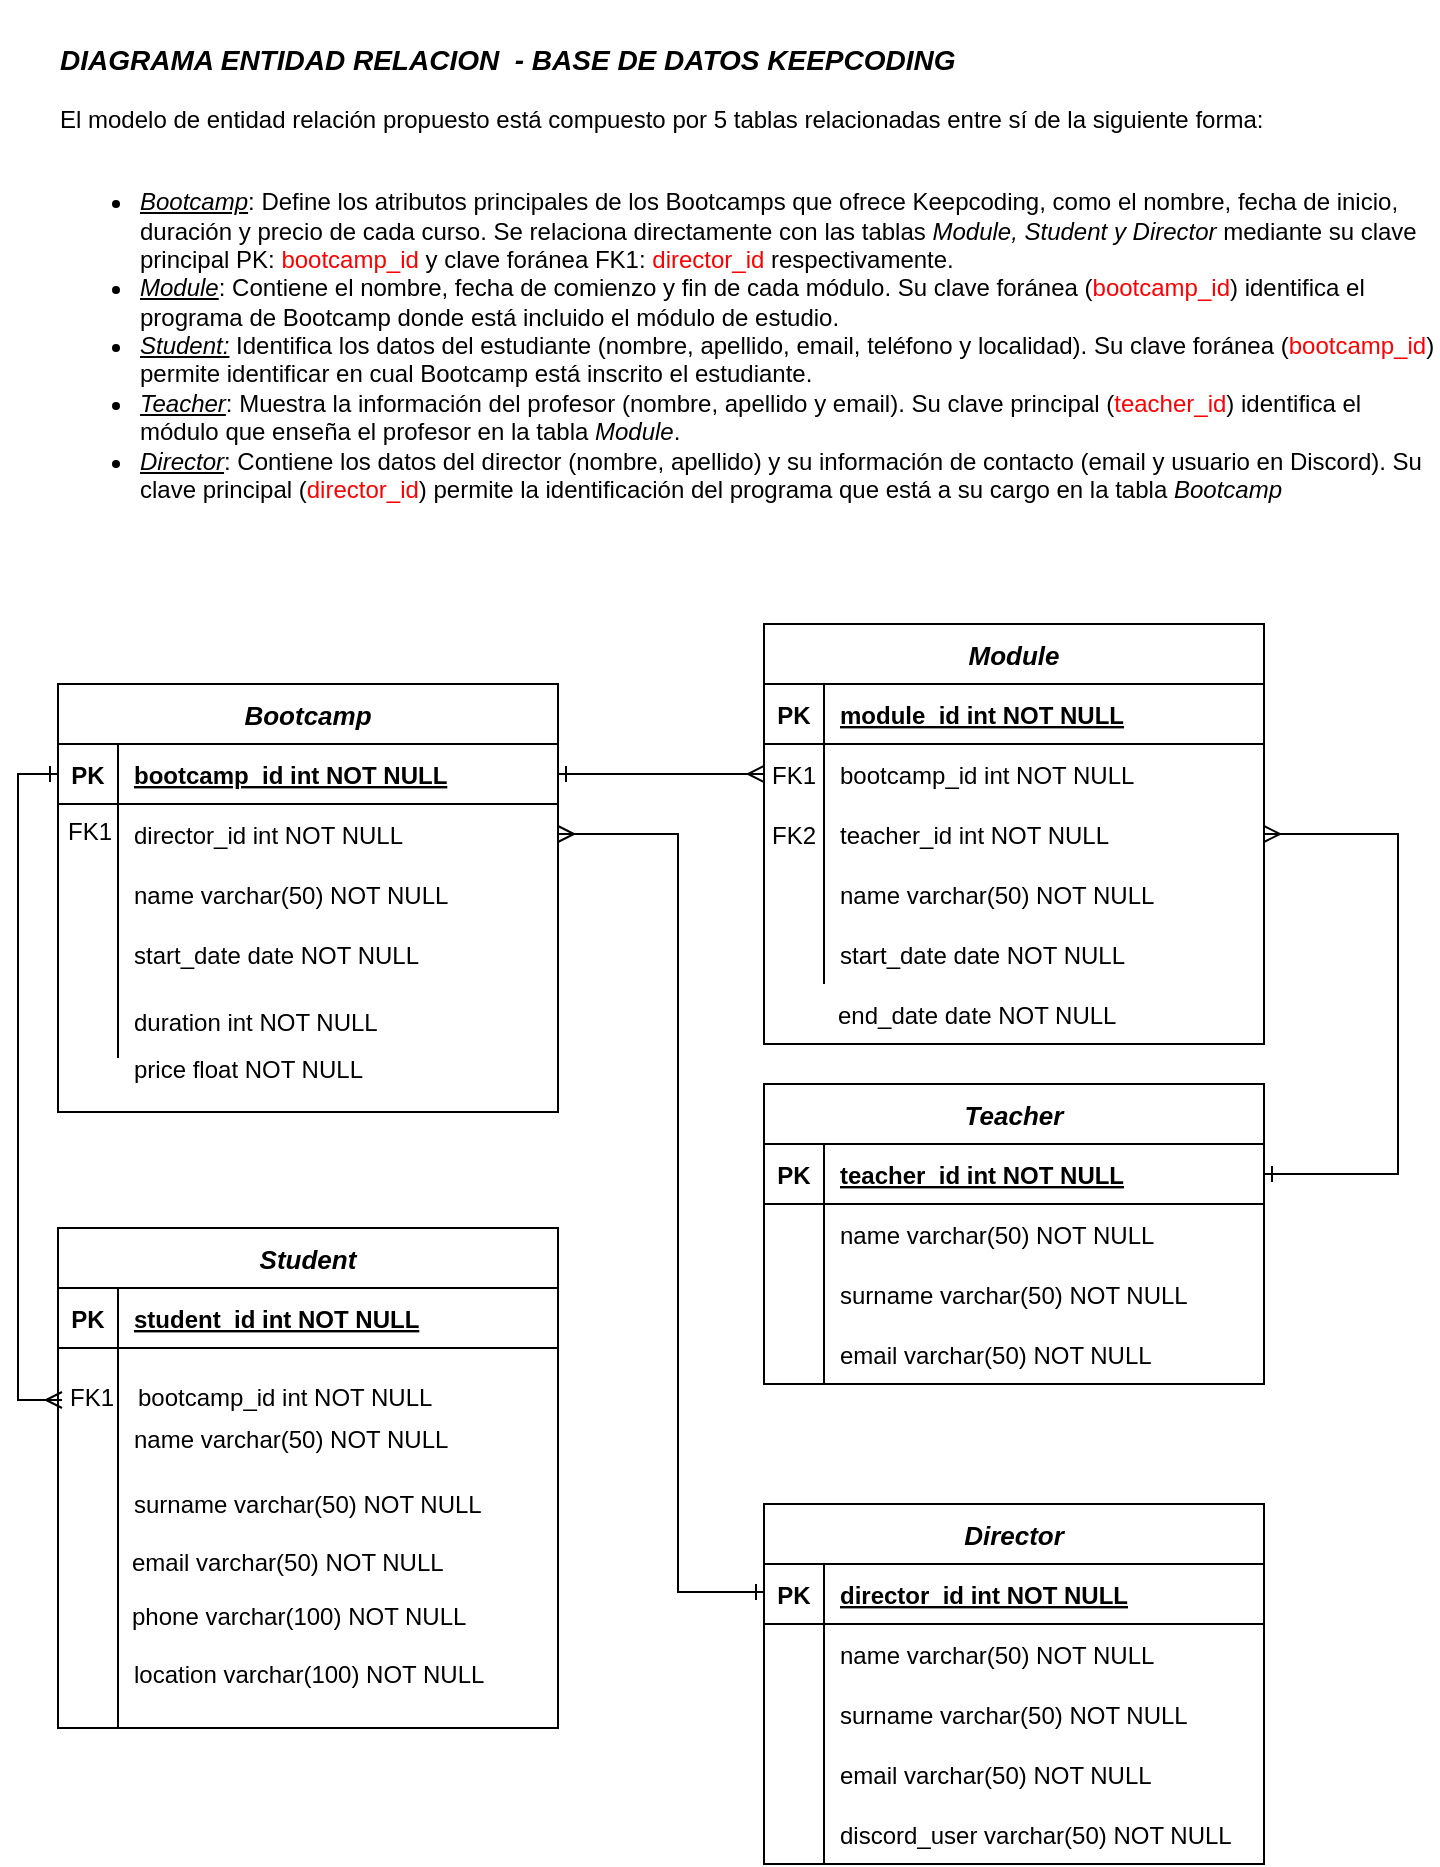 <mxfile version="22.1.15" type="device">
  <diagram id="R2lEEEUBdFMjLlhIrx00" name="Page-1">
    <mxGraphModel dx="1434" dy="751" grid="1" gridSize="10" guides="1" tooltips="1" connect="1" arrows="1" fold="1" page="1" pageScale="1" pageWidth="850" pageHeight="1100" math="0" shadow="0" extFonts="Permanent Marker^https://fonts.googleapis.com/css?family=Permanent+Marker">
      <root>
        <mxCell id="0" />
        <mxCell id="1" parent="0" />
        <mxCell id="C-vyLk0tnHw3VtMMgP7b-1" value="" style="edgeStyle=entityRelationEdgeStyle;endArrow=ERmany;startArrow=ERone;endFill=0;startFill=0;" parent="1" source="C-vyLk0tnHw3VtMMgP7b-24" target="C-vyLk0tnHw3VtMMgP7b-6" edge="1">
          <mxGeometry width="100" height="100" relative="1" as="geometry">
            <mxPoint x="340" y="993" as="sourcePoint" />
            <mxPoint x="440" y="893" as="targetPoint" />
          </mxGeometry>
        </mxCell>
        <mxCell id="C-vyLk0tnHw3VtMMgP7b-2" value="Module" style="shape=table;startSize=30;container=1;collapsible=1;childLayout=tableLayout;fixedRows=1;rowLines=0;fontStyle=3;align=center;resizeLast=1;fontSize=13;" parent="1" vertex="1">
          <mxGeometry x="403" y="363" width="250" height="210" as="geometry" />
        </mxCell>
        <mxCell id="C-vyLk0tnHw3VtMMgP7b-3" value="" style="shape=partialRectangle;collapsible=0;dropTarget=0;pointerEvents=0;fillColor=none;points=[[0,0.5],[1,0.5]];portConstraint=eastwest;top=0;left=0;right=0;bottom=1;" parent="C-vyLk0tnHw3VtMMgP7b-2" vertex="1">
          <mxGeometry y="30" width="250" height="30" as="geometry" />
        </mxCell>
        <mxCell id="C-vyLk0tnHw3VtMMgP7b-4" value="PK" style="shape=partialRectangle;overflow=hidden;connectable=0;fillColor=none;top=0;left=0;bottom=0;right=0;fontStyle=1;" parent="C-vyLk0tnHw3VtMMgP7b-3" vertex="1">
          <mxGeometry width="30" height="30" as="geometry">
            <mxRectangle width="30" height="30" as="alternateBounds" />
          </mxGeometry>
        </mxCell>
        <mxCell id="C-vyLk0tnHw3VtMMgP7b-5" value="module_id int NOT NULL " style="shape=partialRectangle;overflow=hidden;connectable=0;fillColor=none;top=0;left=0;bottom=0;right=0;align=left;spacingLeft=6;fontStyle=5;" parent="C-vyLk0tnHw3VtMMgP7b-3" vertex="1">
          <mxGeometry x="30" width="220" height="30" as="geometry">
            <mxRectangle width="220" height="30" as="alternateBounds" />
          </mxGeometry>
        </mxCell>
        <mxCell id="C-vyLk0tnHw3VtMMgP7b-6" value="" style="shape=partialRectangle;collapsible=0;dropTarget=0;pointerEvents=0;fillColor=none;points=[[0,0.5],[1,0.5]];portConstraint=eastwest;top=0;left=0;right=0;bottom=0;" parent="C-vyLk0tnHw3VtMMgP7b-2" vertex="1">
          <mxGeometry y="60" width="250" height="30" as="geometry" />
        </mxCell>
        <mxCell id="C-vyLk0tnHw3VtMMgP7b-7" value="FK1" style="shape=partialRectangle;overflow=hidden;connectable=0;fillColor=none;top=0;left=0;bottom=0;right=0;" parent="C-vyLk0tnHw3VtMMgP7b-6" vertex="1">
          <mxGeometry width="30" height="30" as="geometry">
            <mxRectangle width="30" height="30" as="alternateBounds" />
          </mxGeometry>
        </mxCell>
        <mxCell id="C-vyLk0tnHw3VtMMgP7b-8" value="bootcamp_id int NOT NULL" style="shape=partialRectangle;overflow=hidden;connectable=0;fillColor=none;top=0;left=0;bottom=0;right=0;align=left;spacingLeft=6;" parent="C-vyLk0tnHw3VtMMgP7b-6" vertex="1">
          <mxGeometry x="30" width="220" height="30" as="geometry">
            <mxRectangle width="220" height="30" as="alternateBounds" />
          </mxGeometry>
        </mxCell>
        <mxCell id="c6hg0u9HJwA2MEU1PVlx-39" value="" style="shape=partialRectangle;collapsible=0;dropTarget=0;pointerEvents=0;fillColor=none;points=[[0,0.5],[1,0.5]];portConstraint=eastwest;top=0;left=0;right=0;bottom=0;" parent="C-vyLk0tnHw3VtMMgP7b-2" vertex="1">
          <mxGeometry y="90" width="250" height="30" as="geometry" />
        </mxCell>
        <mxCell id="c6hg0u9HJwA2MEU1PVlx-40" value="FK2" style="shape=partialRectangle;overflow=hidden;connectable=0;fillColor=none;top=0;left=0;bottom=0;right=0;" parent="c6hg0u9HJwA2MEU1PVlx-39" vertex="1">
          <mxGeometry width="30" height="30" as="geometry">
            <mxRectangle width="30" height="30" as="alternateBounds" />
          </mxGeometry>
        </mxCell>
        <mxCell id="c6hg0u9HJwA2MEU1PVlx-41" value="teacher_id int NOT NULL" style="shape=partialRectangle;overflow=hidden;connectable=0;fillColor=none;top=0;left=0;bottom=0;right=0;align=left;spacingLeft=6;" parent="c6hg0u9HJwA2MEU1PVlx-39" vertex="1">
          <mxGeometry x="30" width="220" height="30" as="geometry">
            <mxRectangle width="220" height="30" as="alternateBounds" />
          </mxGeometry>
        </mxCell>
        <mxCell id="C-vyLk0tnHw3VtMMgP7b-9" value="" style="shape=partialRectangle;collapsible=0;dropTarget=0;pointerEvents=0;fillColor=none;points=[[0,0.5],[1,0.5]];portConstraint=eastwest;top=0;left=0;right=0;bottom=0;" parent="C-vyLk0tnHw3VtMMgP7b-2" vertex="1">
          <mxGeometry y="120" width="250" height="30" as="geometry" />
        </mxCell>
        <mxCell id="C-vyLk0tnHw3VtMMgP7b-10" value="" style="shape=partialRectangle;overflow=hidden;connectable=0;fillColor=none;top=0;left=0;bottom=0;right=0;" parent="C-vyLk0tnHw3VtMMgP7b-9" vertex="1">
          <mxGeometry width="30" height="30" as="geometry">
            <mxRectangle width="30" height="30" as="alternateBounds" />
          </mxGeometry>
        </mxCell>
        <mxCell id="C-vyLk0tnHw3VtMMgP7b-11" value="name varchar(50) NOT NULL" style="shape=partialRectangle;overflow=hidden;connectable=0;fillColor=none;top=0;left=0;bottom=0;right=0;align=left;spacingLeft=6;" parent="C-vyLk0tnHw3VtMMgP7b-9" vertex="1">
          <mxGeometry x="30" width="220" height="30" as="geometry">
            <mxRectangle width="220" height="30" as="alternateBounds" />
          </mxGeometry>
        </mxCell>
        <mxCell id="c6hg0u9HJwA2MEU1PVlx-44" value="" style="shape=partialRectangle;collapsible=0;dropTarget=0;pointerEvents=0;fillColor=none;points=[[0,0.5],[1,0.5]];portConstraint=eastwest;top=0;left=0;right=0;bottom=0;" parent="C-vyLk0tnHw3VtMMgP7b-2" vertex="1">
          <mxGeometry y="150" width="250" height="30" as="geometry" />
        </mxCell>
        <mxCell id="c6hg0u9HJwA2MEU1PVlx-45" value="" style="shape=partialRectangle;overflow=hidden;connectable=0;fillColor=none;top=0;left=0;bottom=0;right=0;" parent="c6hg0u9HJwA2MEU1PVlx-44" vertex="1">
          <mxGeometry width="30" height="30" as="geometry">
            <mxRectangle width="30" height="30" as="alternateBounds" />
          </mxGeometry>
        </mxCell>
        <mxCell id="c6hg0u9HJwA2MEU1PVlx-46" value="start_date date NOT NULL" style="shape=partialRectangle;overflow=hidden;connectable=0;fillColor=none;top=0;left=0;bottom=0;right=0;align=left;spacingLeft=6;" parent="c6hg0u9HJwA2MEU1PVlx-44" vertex="1">
          <mxGeometry x="30" width="220" height="30" as="geometry">
            <mxRectangle width="220" height="30" as="alternateBounds" />
          </mxGeometry>
        </mxCell>
        <mxCell id="c6hg0u9HJwA2MEU1PVlx-49" style="edgeStyle=orthogonalEdgeStyle;rounded=0;orthogonalLoop=1;jettySize=auto;html=1;exitX=1;exitY=0.5;exitDx=0;exitDy=0;entryX=1;entryY=0.5;entryDx=0;entryDy=0;endArrow=ERmany;endFill=0;startArrow=ERone;startFill=0;" parent="1" source="n1Gq_E_0rCgihvQpwfCW-47" target="c6hg0u9HJwA2MEU1PVlx-39" edge="1">
          <mxGeometry relative="1" as="geometry">
            <mxPoint x="686" y="638" as="sourcePoint" />
            <Array as="points">
              <mxPoint x="720" y="638" />
              <mxPoint x="720" y="468" />
            </Array>
          </mxGeometry>
        </mxCell>
        <mxCell id="n1Gq_E_0rCgihvQpwfCW-5" style="edgeStyle=orthogonalEdgeStyle;rounded=0;orthogonalLoop=1;jettySize=auto;html=1;entryX=0;entryY=0.467;entryDx=0;entryDy=0;startArrow=ERmany;startFill=0;endArrow=ERone;endFill=0;exitX=1;exitY=0.5;exitDx=0;exitDy=0;entryPerimeter=0;" parent="1" source="C-vyLk0tnHw3VtMMgP7b-27" target="n1Gq_E_0rCgihvQpwfCW-80" edge="1">
          <mxGeometry relative="1" as="geometry">
            <mxPoint x="310" y="623" as="sourcePoint" />
            <mxPoint x="403" y="847" as="targetPoint" />
            <Array as="points">
              <mxPoint x="360" y="468" />
              <mxPoint x="360" y="847" />
            </Array>
          </mxGeometry>
        </mxCell>
        <mxCell id="n1Gq_E_0rCgihvQpwfCW-30" value="Student" style="shape=table;startSize=30;container=1;collapsible=1;childLayout=tableLayout;fixedRows=1;rowLines=0;fontStyle=3;align=center;resizeLast=1;fontSize=13;" parent="1" vertex="1">
          <mxGeometry x="50" y="665" width="250" height="250" as="geometry" />
        </mxCell>
        <mxCell id="n1Gq_E_0rCgihvQpwfCW-31" value="" style="shape=partialRectangle;collapsible=0;dropTarget=0;pointerEvents=0;fillColor=none;points=[[0,0.5],[1,0.5]];portConstraint=eastwest;top=0;left=0;right=0;bottom=1;" parent="n1Gq_E_0rCgihvQpwfCW-30" vertex="1">
          <mxGeometry y="30" width="250" height="30" as="geometry" />
        </mxCell>
        <mxCell id="n1Gq_E_0rCgihvQpwfCW-32" value="PK" style="shape=partialRectangle;overflow=hidden;connectable=0;fillColor=none;top=0;left=0;bottom=0;right=0;fontStyle=1;" parent="n1Gq_E_0rCgihvQpwfCW-31" vertex="1">
          <mxGeometry width="30" height="30" as="geometry">
            <mxRectangle width="30" height="30" as="alternateBounds" />
          </mxGeometry>
        </mxCell>
        <mxCell id="n1Gq_E_0rCgihvQpwfCW-33" value="student_id int NOT NULL " style="shape=partialRectangle;overflow=hidden;connectable=0;fillColor=none;top=0;left=0;bottom=0;right=0;align=left;spacingLeft=6;fontStyle=5;" parent="n1Gq_E_0rCgihvQpwfCW-31" vertex="1">
          <mxGeometry x="30" width="220" height="30" as="geometry">
            <mxRectangle width="220" height="30" as="alternateBounds" />
          </mxGeometry>
        </mxCell>
        <mxCell id="n1Gq_E_0rCgihvQpwfCW-34" value="" style="shape=partialRectangle;collapsible=0;dropTarget=0;pointerEvents=0;fillColor=none;points=[[0,0.5],[1,0.5]];portConstraint=eastwest;top=0;left=0;right=0;bottom=0;" parent="n1Gq_E_0rCgihvQpwfCW-30" vertex="1">
          <mxGeometry y="60" width="250" height="30" as="geometry" />
        </mxCell>
        <mxCell id="n1Gq_E_0rCgihvQpwfCW-35" value="" style="shape=partialRectangle;overflow=hidden;connectable=0;fillColor=none;top=0;left=0;bottom=0;right=0;" parent="n1Gq_E_0rCgihvQpwfCW-34" vertex="1">
          <mxGeometry width="30" height="30" as="geometry">
            <mxRectangle width="30" height="30" as="alternateBounds" />
          </mxGeometry>
        </mxCell>
        <mxCell id="n1Gq_E_0rCgihvQpwfCW-36" value="" style="shape=partialRectangle;overflow=hidden;connectable=0;fillColor=none;top=0;left=0;bottom=0;right=0;align=left;spacingLeft=6;" parent="n1Gq_E_0rCgihvQpwfCW-34" vertex="1">
          <mxGeometry x="30" width="220" height="30" as="geometry">
            <mxRectangle width="220" height="30" as="alternateBounds" />
          </mxGeometry>
        </mxCell>
        <mxCell id="n1Gq_E_0rCgihvQpwfCW-37" value="" style="shape=partialRectangle;collapsible=0;dropTarget=0;pointerEvents=0;fillColor=none;points=[[0,0.5],[1,0.5]];portConstraint=eastwest;top=0;left=0;right=0;bottom=0;" parent="n1Gq_E_0rCgihvQpwfCW-30" vertex="1">
          <mxGeometry y="90" width="250" height="30" as="geometry" />
        </mxCell>
        <mxCell id="n1Gq_E_0rCgihvQpwfCW-38" value="" style="shape=partialRectangle;overflow=hidden;connectable=0;fillColor=none;top=0;left=0;bottom=0;right=0;" parent="n1Gq_E_0rCgihvQpwfCW-37" vertex="1">
          <mxGeometry width="30" height="30" as="geometry">
            <mxRectangle width="30" height="30" as="alternateBounds" />
          </mxGeometry>
        </mxCell>
        <mxCell id="n1Gq_E_0rCgihvQpwfCW-39" value="name varchar(50) NOT NULL" style="shape=partialRectangle;overflow=hidden;connectable=0;fillColor=none;top=0;left=0;bottom=0;right=0;align=left;spacingLeft=6;" parent="n1Gq_E_0rCgihvQpwfCW-37" vertex="1">
          <mxGeometry x="30" width="220" height="30" as="geometry">
            <mxRectangle width="220" height="30" as="alternateBounds" />
          </mxGeometry>
        </mxCell>
        <mxCell id="n1Gq_E_0rCgihvQpwfCW-40" value="" style="shape=partialRectangle;collapsible=0;dropTarget=0;pointerEvents=0;fillColor=none;points=[[0,0.5],[1,0.5]];portConstraint=eastwest;top=0;left=0;right=0;bottom=0;" parent="n1Gq_E_0rCgihvQpwfCW-30" vertex="1">
          <mxGeometry y="120" width="250" height="35" as="geometry" />
        </mxCell>
        <mxCell id="n1Gq_E_0rCgihvQpwfCW-41" value="" style="shape=partialRectangle;overflow=hidden;connectable=0;fillColor=none;top=0;left=0;bottom=0;right=0;" parent="n1Gq_E_0rCgihvQpwfCW-40" vertex="1">
          <mxGeometry width="30" height="35" as="geometry">
            <mxRectangle width="30" height="35" as="alternateBounds" />
          </mxGeometry>
        </mxCell>
        <mxCell id="n1Gq_E_0rCgihvQpwfCW-42" value="surname varchar(50) NOT NULL" style="shape=partialRectangle;overflow=hidden;connectable=0;fillColor=none;top=0;left=0;bottom=0;right=0;align=left;spacingLeft=6;" parent="n1Gq_E_0rCgihvQpwfCW-40" vertex="1">
          <mxGeometry x="30" width="220" height="35" as="geometry">
            <mxRectangle width="220" height="35" as="alternateBounds" />
          </mxGeometry>
        </mxCell>
        <mxCell id="n1Gq_E_0rCgihvQpwfCW-43" value="" style="shape=partialRectangle;collapsible=0;dropTarget=0;pointerEvents=0;fillColor=none;points=[[0,0.5],[1,0.5]];portConstraint=eastwest;top=0;left=0;right=0;bottom=0;" parent="n1Gq_E_0rCgihvQpwfCW-30" vertex="1">
          <mxGeometry y="155" width="250" height="95" as="geometry" />
        </mxCell>
        <mxCell id="n1Gq_E_0rCgihvQpwfCW-44" value="" style="shape=partialRectangle;overflow=hidden;connectable=0;fillColor=none;top=0;left=0;bottom=0;right=0;" parent="n1Gq_E_0rCgihvQpwfCW-43" vertex="1">
          <mxGeometry width="30" height="95" as="geometry">
            <mxRectangle width="30" height="95" as="alternateBounds" />
          </mxGeometry>
        </mxCell>
        <mxCell id="n1Gq_E_0rCgihvQpwfCW-45" value="" style="shape=partialRectangle;overflow=hidden;connectable=0;fillColor=none;top=0;left=0;bottom=0;right=0;align=left;spacingLeft=6;" parent="n1Gq_E_0rCgihvQpwfCW-43" vertex="1">
          <mxGeometry x="30" width="220" height="95" as="geometry">
            <mxRectangle width="220" height="95" as="alternateBounds" />
          </mxGeometry>
        </mxCell>
        <mxCell id="n1Gq_E_0rCgihvQpwfCW-46" value="Teacher" style="shape=table;startSize=30;container=1;collapsible=1;childLayout=tableLayout;fixedRows=1;rowLines=0;fontStyle=3;align=center;resizeLast=1;fontSize=13;" parent="1" vertex="1">
          <mxGeometry x="403" y="593" width="250" height="150" as="geometry" />
        </mxCell>
        <mxCell id="n1Gq_E_0rCgihvQpwfCW-47" value="" style="shape=partialRectangle;collapsible=0;dropTarget=0;pointerEvents=0;fillColor=none;points=[[0,0.5],[1,0.5]];portConstraint=eastwest;top=0;left=0;right=0;bottom=1;" parent="n1Gq_E_0rCgihvQpwfCW-46" vertex="1">
          <mxGeometry y="30" width="250" height="30" as="geometry" />
        </mxCell>
        <mxCell id="n1Gq_E_0rCgihvQpwfCW-48" value="PK" style="shape=partialRectangle;overflow=hidden;connectable=0;fillColor=none;top=0;left=0;bottom=0;right=0;fontStyle=1;" parent="n1Gq_E_0rCgihvQpwfCW-47" vertex="1">
          <mxGeometry width="30" height="30" as="geometry">
            <mxRectangle width="30" height="30" as="alternateBounds" />
          </mxGeometry>
        </mxCell>
        <mxCell id="n1Gq_E_0rCgihvQpwfCW-49" value="teacher_id int NOT NULL " style="shape=partialRectangle;overflow=hidden;connectable=0;fillColor=none;top=0;left=0;bottom=0;right=0;align=left;spacingLeft=6;fontStyle=5;" parent="n1Gq_E_0rCgihvQpwfCW-47" vertex="1">
          <mxGeometry x="30" width="220" height="30" as="geometry">
            <mxRectangle width="220" height="30" as="alternateBounds" />
          </mxGeometry>
        </mxCell>
        <mxCell id="n1Gq_E_0rCgihvQpwfCW-50" value="" style="shape=partialRectangle;collapsible=0;dropTarget=0;pointerEvents=0;fillColor=none;points=[[0,0.5],[1,0.5]];portConstraint=eastwest;top=0;left=0;right=0;bottom=0;" parent="n1Gq_E_0rCgihvQpwfCW-46" vertex="1">
          <mxGeometry y="60" width="250" height="30" as="geometry" />
        </mxCell>
        <mxCell id="n1Gq_E_0rCgihvQpwfCW-51" value="" style="shape=partialRectangle;overflow=hidden;connectable=0;fillColor=none;top=0;left=0;bottom=0;right=0;" parent="n1Gq_E_0rCgihvQpwfCW-50" vertex="1">
          <mxGeometry width="30" height="30" as="geometry">
            <mxRectangle width="30" height="30" as="alternateBounds" />
          </mxGeometry>
        </mxCell>
        <mxCell id="n1Gq_E_0rCgihvQpwfCW-52" value="name varchar(50) NOT NULL" style="shape=partialRectangle;overflow=hidden;connectable=0;fillColor=none;top=0;left=0;bottom=0;right=0;align=left;spacingLeft=6;" parent="n1Gq_E_0rCgihvQpwfCW-50" vertex="1">
          <mxGeometry x="30" width="220" height="30" as="geometry">
            <mxRectangle width="220" height="30" as="alternateBounds" />
          </mxGeometry>
        </mxCell>
        <mxCell id="n1Gq_E_0rCgihvQpwfCW-53" value="" style="shape=partialRectangle;collapsible=0;dropTarget=0;pointerEvents=0;fillColor=none;points=[[0,0.5],[1,0.5]];portConstraint=eastwest;top=0;left=0;right=0;bottom=0;" parent="n1Gq_E_0rCgihvQpwfCW-46" vertex="1">
          <mxGeometry y="90" width="250" height="30" as="geometry" />
        </mxCell>
        <mxCell id="n1Gq_E_0rCgihvQpwfCW-54" value="" style="shape=partialRectangle;overflow=hidden;connectable=0;fillColor=none;top=0;left=0;bottom=0;right=0;" parent="n1Gq_E_0rCgihvQpwfCW-53" vertex="1">
          <mxGeometry width="30" height="30" as="geometry">
            <mxRectangle width="30" height="30" as="alternateBounds" />
          </mxGeometry>
        </mxCell>
        <mxCell id="n1Gq_E_0rCgihvQpwfCW-55" value="surname varchar(50) NOT NULL" style="shape=partialRectangle;overflow=hidden;connectable=0;fillColor=none;top=0;left=0;bottom=0;right=0;align=left;spacingLeft=6;" parent="n1Gq_E_0rCgihvQpwfCW-53" vertex="1">
          <mxGeometry x="30" width="220" height="30" as="geometry">
            <mxRectangle width="220" height="30" as="alternateBounds" />
          </mxGeometry>
        </mxCell>
        <mxCell id="n1Gq_E_0rCgihvQpwfCW-56" value="" style="shape=partialRectangle;collapsible=0;dropTarget=0;pointerEvents=0;fillColor=none;points=[[0,0.5],[1,0.5]];portConstraint=eastwest;top=0;left=0;right=0;bottom=0;" parent="n1Gq_E_0rCgihvQpwfCW-46" vertex="1">
          <mxGeometry y="120" width="250" height="30" as="geometry" />
        </mxCell>
        <mxCell id="n1Gq_E_0rCgihvQpwfCW-57" value="" style="shape=partialRectangle;overflow=hidden;connectable=0;fillColor=none;top=0;left=0;bottom=0;right=0;" parent="n1Gq_E_0rCgihvQpwfCW-56" vertex="1">
          <mxGeometry width="30" height="30" as="geometry">
            <mxRectangle width="30" height="30" as="alternateBounds" />
          </mxGeometry>
        </mxCell>
        <mxCell id="n1Gq_E_0rCgihvQpwfCW-58" value="email varchar(50) NOT NULL" style="shape=partialRectangle;overflow=hidden;connectable=0;fillColor=none;top=0;left=0;bottom=0;right=0;align=left;spacingLeft=6;" parent="n1Gq_E_0rCgihvQpwfCW-56" vertex="1">
          <mxGeometry x="30" width="220" height="30" as="geometry">
            <mxRectangle width="220" height="30" as="alternateBounds" />
          </mxGeometry>
        </mxCell>
        <mxCell id="n1Gq_E_0rCgihvQpwfCW-79" value="Director" style="shape=table;startSize=30;container=1;collapsible=1;childLayout=tableLayout;fixedRows=1;rowLines=0;fontStyle=3;align=center;resizeLast=1;fontSize=13;" parent="1" vertex="1">
          <mxGeometry x="403" y="803" width="250" height="180" as="geometry" />
        </mxCell>
        <mxCell id="n1Gq_E_0rCgihvQpwfCW-80" value="" style="shape=partialRectangle;collapsible=0;dropTarget=0;pointerEvents=0;fillColor=none;points=[[0,0.5],[1,0.5]];portConstraint=eastwest;top=0;left=0;right=0;bottom=1;" parent="n1Gq_E_0rCgihvQpwfCW-79" vertex="1">
          <mxGeometry y="30" width="250" height="30" as="geometry" />
        </mxCell>
        <mxCell id="n1Gq_E_0rCgihvQpwfCW-81" value="PK" style="shape=partialRectangle;overflow=hidden;connectable=0;fillColor=none;top=0;left=0;bottom=0;right=0;fontStyle=1;" parent="n1Gq_E_0rCgihvQpwfCW-80" vertex="1">
          <mxGeometry width="30" height="30" as="geometry">
            <mxRectangle width="30" height="30" as="alternateBounds" />
          </mxGeometry>
        </mxCell>
        <mxCell id="n1Gq_E_0rCgihvQpwfCW-82" value="director_id int NOT NULL " style="shape=partialRectangle;overflow=hidden;connectable=0;fillColor=none;top=0;left=0;bottom=0;right=0;align=left;spacingLeft=6;fontStyle=5;" parent="n1Gq_E_0rCgihvQpwfCW-80" vertex="1">
          <mxGeometry x="30" width="220" height="30" as="geometry">
            <mxRectangle width="220" height="30" as="alternateBounds" />
          </mxGeometry>
        </mxCell>
        <mxCell id="n1Gq_E_0rCgihvQpwfCW-83" value="" style="shape=partialRectangle;collapsible=0;dropTarget=0;pointerEvents=0;fillColor=none;points=[[0,0.5],[1,0.5]];portConstraint=eastwest;top=0;left=0;right=0;bottom=0;" parent="n1Gq_E_0rCgihvQpwfCW-79" vertex="1">
          <mxGeometry y="60" width="250" height="30" as="geometry" />
        </mxCell>
        <mxCell id="n1Gq_E_0rCgihvQpwfCW-84" value="" style="shape=partialRectangle;overflow=hidden;connectable=0;fillColor=none;top=0;left=0;bottom=0;right=0;" parent="n1Gq_E_0rCgihvQpwfCW-83" vertex="1">
          <mxGeometry width="30" height="30" as="geometry">
            <mxRectangle width="30" height="30" as="alternateBounds" />
          </mxGeometry>
        </mxCell>
        <mxCell id="n1Gq_E_0rCgihvQpwfCW-85" value="name varchar(50) NOT NULL" style="shape=partialRectangle;overflow=hidden;connectable=0;fillColor=none;top=0;left=0;bottom=0;right=0;align=left;spacingLeft=6;" parent="n1Gq_E_0rCgihvQpwfCW-83" vertex="1">
          <mxGeometry x="30" width="220" height="30" as="geometry">
            <mxRectangle width="220" height="30" as="alternateBounds" />
          </mxGeometry>
        </mxCell>
        <mxCell id="n1Gq_E_0rCgihvQpwfCW-86" value="" style="shape=partialRectangle;collapsible=0;dropTarget=0;pointerEvents=0;fillColor=none;points=[[0,0.5],[1,0.5]];portConstraint=eastwest;top=0;left=0;right=0;bottom=0;" parent="n1Gq_E_0rCgihvQpwfCW-79" vertex="1">
          <mxGeometry y="90" width="250" height="30" as="geometry" />
        </mxCell>
        <mxCell id="n1Gq_E_0rCgihvQpwfCW-87" value="" style="shape=partialRectangle;overflow=hidden;connectable=0;fillColor=none;top=0;left=0;bottom=0;right=0;" parent="n1Gq_E_0rCgihvQpwfCW-86" vertex="1">
          <mxGeometry width="30" height="30" as="geometry">
            <mxRectangle width="30" height="30" as="alternateBounds" />
          </mxGeometry>
        </mxCell>
        <mxCell id="n1Gq_E_0rCgihvQpwfCW-88" value="surname varchar(50) NOT NULL" style="shape=partialRectangle;overflow=hidden;connectable=0;fillColor=none;top=0;left=0;bottom=0;right=0;align=left;spacingLeft=6;" parent="n1Gq_E_0rCgihvQpwfCW-86" vertex="1">
          <mxGeometry x="30" width="220" height="30" as="geometry">
            <mxRectangle width="220" height="30" as="alternateBounds" />
          </mxGeometry>
        </mxCell>
        <mxCell id="n1Gq_E_0rCgihvQpwfCW-89" value="" style="shape=partialRectangle;collapsible=0;dropTarget=0;pointerEvents=0;fillColor=none;points=[[0,0.5],[1,0.5]];portConstraint=eastwest;top=0;left=0;right=0;bottom=0;" parent="n1Gq_E_0rCgihvQpwfCW-79" vertex="1">
          <mxGeometry y="120" width="250" height="30" as="geometry" />
        </mxCell>
        <mxCell id="n1Gq_E_0rCgihvQpwfCW-90" value="" style="shape=partialRectangle;overflow=hidden;connectable=0;fillColor=none;top=0;left=0;bottom=0;right=0;" parent="n1Gq_E_0rCgihvQpwfCW-89" vertex="1">
          <mxGeometry width="30" height="30" as="geometry">
            <mxRectangle width="30" height="30" as="alternateBounds" />
          </mxGeometry>
        </mxCell>
        <mxCell id="n1Gq_E_0rCgihvQpwfCW-91" value="email varchar(50) NOT NULL" style="shape=partialRectangle;overflow=hidden;connectable=0;fillColor=none;top=0;left=0;bottom=0;right=0;align=left;spacingLeft=6;" parent="n1Gq_E_0rCgihvQpwfCW-89" vertex="1">
          <mxGeometry x="30" width="220" height="30" as="geometry">
            <mxRectangle width="220" height="30" as="alternateBounds" />
          </mxGeometry>
        </mxCell>
        <mxCell id="n1Gq_E_0rCgihvQpwfCW-92" value="" style="shape=partialRectangle;collapsible=0;dropTarget=0;pointerEvents=0;fillColor=none;points=[[0,0.5],[1,0.5]];portConstraint=eastwest;top=0;left=0;right=0;bottom=0;" parent="n1Gq_E_0rCgihvQpwfCW-79" vertex="1">
          <mxGeometry y="150" width="250" height="30" as="geometry" />
        </mxCell>
        <mxCell id="n1Gq_E_0rCgihvQpwfCW-93" value="" style="shape=partialRectangle;overflow=hidden;connectable=0;fillColor=none;top=0;left=0;bottom=0;right=0;" parent="n1Gq_E_0rCgihvQpwfCW-92" vertex="1">
          <mxGeometry width="30" height="30" as="geometry">
            <mxRectangle width="30" height="30" as="alternateBounds" />
          </mxGeometry>
        </mxCell>
        <mxCell id="n1Gq_E_0rCgihvQpwfCW-94" value="discord_user varchar(50) NOT NULL" style="shape=partialRectangle;overflow=hidden;connectable=0;fillColor=none;top=0;left=0;bottom=0;right=0;align=left;spacingLeft=6;" parent="n1Gq_E_0rCgihvQpwfCW-92" vertex="1">
          <mxGeometry x="30" width="220" height="30" as="geometry">
            <mxRectangle width="220" height="30" as="alternateBounds" />
          </mxGeometry>
        </mxCell>
        <mxCell id="n1Gq_E_0rCgihvQpwfCW-98" value="" style="group" parent="1" vertex="1" connectable="0">
          <mxGeometry x="49" y="393" width="251" height="207" as="geometry" />
        </mxCell>
        <mxCell id="n1Gq_E_0rCgihvQpwfCW-23" value="" style="group" parent="n1Gq_E_0rCgihvQpwfCW-98" vertex="1" connectable="0">
          <mxGeometry x="1" width="250" height="207" as="geometry" />
        </mxCell>
        <mxCell id="C-vyLk0tnHw3VtMMgP7b-23" value="Bootcamp" style="shape=table;startSize=30;container=1;collapsible=1;childLayout=tableLayout;fixedRows=1;rowLines=0;fontStyle=3;align=center;resizeLast=1;fontSize=13;" parent="n1Gq_E_0rCgihvQpwfCW-23" vertex="1">
          <mxGeometry width="250" height="214" as="geometry" />
        </mxCell>
        <mxCell id="C-vyLk0tnHw3VtMMgP7b-24" value="" style="shape=partialRectangle;collapsible=0;dropTarget=0;pointerEvents=0;fillColor=none;points=[[0,0.5],[1,0.5]];portConstraint=eastwest;top=0;left=0;right=0;bottom=1;" parent="C-vyLk0tnHw3VtMMgP7b-23" vertex="1">
          <mxGeometry y="30" width="250" height="30" as="geometry" />
        </mxCell>
        <mxCell id="C-vyLk0tnHw3VtMMgP7b-25" value="PK" style="shape=partialRectangle;overflow=hidden;connectable=0;fillColor=none;top=0;left=0;bottom=0;right=0;fontStyle=1;" parent="C-vyLk0tnHw3VtMMgP7b-24" vertex="1">
          <mxGeometry width="30" height="30" as="geometry">
            <mxRectangle width="30" height="30" as="alternateBounds" />
          </mxGeometry>
        </mxCell>
        <mxCell id="C-vyLk0tnHw3VtMMgP7b-26" value="bootcamp_id int NOT NULL " style="shape=partialRectangle;overflow=hidden;connectable=0;fillColor=none;top=0;left=0;bottom=0;right=0;align=left;spacingLeft=6;fontStyle=5;" parent="C-vyLk0tnHw3VtMMgP7b-24" vertex="1">
          <mxGeometry x="30" width="220" height="30" as="geometry">
            <mxRectangle width="220" height="30" as="alternateBounds" />
          </mxGeometry>
        </mxCell>
        <mxCell id="C-vyLk0tnHw3VtMMgP7b-27" value="" style="shape=partialRectangle;collapsible=0;dropTarget=0;pointerEvents=0;fillColor=none;points=[[0,0.5],[1,0.5]];portConstraint=eastwest;top=0;left=0;right=0;bottom=0;" parent="C-vyLk0tnHw3VtMMgP7b-23" vertex="1">
          <mxGeometry y="60" width="250" height="30" as="geometry" />
        </mxCell>
        <mxCell id="C-vyLk0tnHw3VtMMgP7b-28" value="" style="shape=partialRectangle;overflow=hidden;connectable=0;fillColor=none;top=0;left=0;bottom=0;right=0;" parent="C-vyLk0tnHw3VtMMgP7b-27" vertex="1">
          <mxGeometry width="30" height="30" as="geometry">
            <mxRectangle width="30" height="30" as="alternateBounds" />
          </mxGeometry>
        </mxCell>
        <mxCell id="C-vyLk0tnHw3VtMMgP7b-29" value="director_id int NOT NULL" style="shape=partialRectangle;overflow=hidden;connectable=0;fillColor=none;top=0;left=0;bottom=0;right=0;align=left;spacingLeft=6;" parent="C-vyLk0tnHw3VtMMgP7b-27" vertex="1">
          <mxGeometry x="30" width="220" height="30" as="geometry">
            <mxRectangle width="220" height="30" as="alternateBounds" />
          </mxGeometry>
        </mxCell>
        <mxCell id="c6hg0u9HJwA2MEU1PVlx-14" value="" style="shape=partialRectangle;collapsible=0;dropTarget=0;pointerEvents=0;fillColor=none;points=[[0,0.5],[1,0.5]];portConstraint=eastwest;top=0;left=0;right=0;bottom=0;" parent="C-vyLk0tnHw3VtMMgP7b-23" vertex="1">
          <mxGeometry y="90" width="250" height="30" as="geometry" />
        </mxCell>
        <mxCell id="c6hg0u9HJwA2MEU1PVlx-15" value="" style="shape=partialRectangle;overflow=hidden;connectable=0;fillColor=none;top=0;left=0;bottom=0;right=0;" parent="c6hg0u9HJwA2MEU1PVlx-14" vertex="1">
          <mxGeometry width="30" height="30" as="geometry">
            <mxRectangle width="30" height="30" as="alternateBounds" />
          </mxGeometry>
        </mxCell>
        <mxCell id="c6hg0u9HJwA2MEU1PVlx-16" value="name varchar(50) NOT NULL" style="shape=partialRectangle;overflow=hidden;connectable=0;fillColor=none;top=0;left=0;bottom=0;right=0;align=left;spacingLeft=6;" parent="c6hg0u9HJwA2MEU1PVlx-14" vertex="1">
          <mxGeometry x="30" width="220" height="30" as="geometry">
            <mxRectangle width="220" height="30" as="alternateBounds" />
          </mxGeometry>
        </mxCell>
        <mxCell id="c6hg0u9HJwA2MEU1PVlx-17" value="" style="shape=partialRectangle;collapsible=0;dropTarget=0;pointerEvents=0;fillColor=none;points=[[0,0.5],[1,0.5]];portConstraint=eastwest;top=0;left=0;right=0;bottom=0;" parent="C-vyLk0tnHw3VtMMgP7b-23" vertex="1">
          <mxGeometry y="120" width="250" height="30" as="geometry" />
        </mxCell>
        <mxCell id="c6hg0u9HJwA2MEU1PVlx-18" value="" style="shape=partialRectangle;overflow=hidden;connectable=0;fillColor=none;top=0;left=0;bottom=0;right=0;" parent="c6hg0u9HJwA2MEU1PVlx-17" vertex="1">
          <mxGeometry width="30" height="30" as="geometry">
            <mxRectangle width="30" height="30" as="alternateBounds" />
          </mxGeometry>
        </mxCell>
        <mxCell id="c6hg0u9HJwA2MEU1PVlx-19" value="start_date date NOT NULL" style="shape=partialRectangle;overflow=hidden;connectable=0;fillColor=none;top=0;left=0;bottom=0;right=0;align=left;spacingLeft=6;" parent="c6hg0u9HJwA2MEU1PVlx-17" vertex="1">
          <mxGeometry x="30" width="220" height="30" as="geometry">
            <mxRectangle width="220" height="30" as="alternateBounds" />
          </mxGeometry>
        </mxCell>
        <mxCell id="c6hg0u9HJwA2MEU1PVlx-36" value="" style="shape=partialRectangle;collapsible=0;dropTarget=0;pointerEvents=0;fillColor=none;points=[[0,0.5],[1,0.5]];portConstraint=eastwest;top=0;left=0;right=0;bottom=0;" parent="C-vyLk0tnHw3VtMMgP7b-23" vertex="1">
          <mxGeometry y="150" width="250" height="37" as="geometry" />
        </mxCell>
        <mxCell id="c6hg0u9HJwA2MEU1PVlx-37" value="" style="shape=partialRectangle;overflow=hidden;connectable=0;fillColor=none;top=0;left=0;bottom=0;right=0;" parent="c6hg0u9HJwA2MEU1PVlx-36" vertex="1">
          <mxGeometry width="30" height="37" as="geometry">
            <mxRectangle width="30" height="37" as="alternateBounds" />
          </mxGeometry>
        </mxCell>
        <mxCell id="c6hg0u9HJwA2MEU1PVlx-38" value="duration int NOT NULL" style="shape=partialRectangle;overflow=hidden;connectable=0;fillColor=none;top=0;left=0;bottom=0;right=0;align=left;spacingLeft=6;" parent="c6hg0u9HJwA2MEU1PVlx-36" vertex="1">
          <mxGeometry x="30" width="220" height="37" as="geometry">
            <mxRectangle width="220" height="37" as="alternateBounds" />
          </mxGeometry>
        </mxCell>
        <mxCell id="n1Gq_E_0rCgihvQpwfCW-4" value="FK1" style="shape=partialRectangle;overflow=hidden;connectable=0;fillColor=none;top=0;left=0;bottom=0;right=0;" parent="n1Gq_E_0rCgihvQpwfCW-23" vertex="1">
          <mxGeometry x="1" y="58.157" width="30" height="29.571" as="geometry">
            <mxRectangle width="30" height="30" as="alternateBounds" />
          </mxGeometry>
        </mxCell>
        <mxCell id="n1Gq_E_0rCgihvQpwfCW-21" value="" style="shape=partialRectangle;overflow=hidden;connectable=0;fillColor=none;top=0;left=0;bottom=0;right=0;" parent="n1Gq_E_0rCgihvQpwfCW-23" vertex="1">
          <mxGeometry x="1" y="87.729" width="30" height="29.571" as="geometry">
            <mxRectangle width="30" height="30" as="alternateBounds" />
          </mxGeometry>
        </mxCell>
        <mxCell id="n1Gq_E_0rCgihvQpwfCW-95" value="" style="shape=partialRectangle;collapsible=0;dropTarget=0;pointerEvents=0;fillColor=none;points=[[0,0.5],[1,0.5]];portConstraint=eastwest;top=0;left=0;right=0;bottom=0;" parent="n1Gq_E_0rCgihvQpwfCW-98" vertex="1">
          <mxGeometry y="172.5" width="250" height="29.571" as="geometry" />
        </mxCell>
        <mxCell id="n1Gq_E_0rCgihvQpwfCW-96" value="" style="shape=partialRectangle;overflow=hidden;connectable=0;fillColor=none;top=0;left=0;bottom=0;right=0;" parent="n1Gq_E_0rCgihvQpwfCW-95" vertex="1">
          <mxGeometry width="30" height="29.571" as="geometry">
            <mxRectangle width="30" height="30" as="alternateBounds" />
          </mxGeometry>
        </mxCell>
        <mxCell id="n1Gq_E_0rCgihvQpwfCW-97" value="" style="shape=partialRectangle;overflow=hidden;connectable=0;fillColor=none;top=0;left=0;bottom=0;right=0;align=left;spacingLeft=6;" parent="n1Gq_E_0rCgihvQpwfCW-95" vertex="1">
          <mxGeometry x="30" y="7.443" width="220" height="29.571" as="geometry">
            <mxRectangle width="220" height="30" as="alternateBounds" />
          </mxGeometry>
        </mxCell>
        <mxCell id="n1Gq_E_0rCgihvQpwfCW-100" value="" style="shape=partialRectangle;collapsible=0;dropTarget=0;pointerEvents=0;fillColor=none;points=[[0,0.5],[1,0.5]];portConstraint=eastwest;top=0;left=0;right=0;bottom=0;" parent="1" vertex="1">
          <mxGeometry x="402" y="541" width="250" height="30" as="geometry" />
        </mxCell>
        <mxCell id="n1Gq_E_0rCgihvQpwfCW-101" value="" style="shape=partialRectangle;overflow=hidden;connectable=0;fillColor=none;top=0;left=0;bottom=0;right=0;" parent="n1Gq_E_0rCgihvQpwfCW-100" vertex="1">
          <mxGeometry width="30" height="30" as="geometry">
            <mxRectangle width="30" height="30" as="alternateBounds" />
          </mxGeometry>
        </mxCell>
        <mxCell id="n1Gq_E_0rCgihvQpwfCW-102" value="end_date date NOT NULL" style="shape=partialRectangle;overflow=hidden;connectable=0;fillColor=none;top=0;left=0;bottom=0;right=0;align=left;spacingLeft=6;" parent="n1Gq_E_0rCgihvQpwfCW-100" vertex="1">
          <mxGeometry x="30" y="2" width="220" height="30" as="geometry">
            <mxRectangle width="220" height="30" as="alternateBounds" />
          </mxGeometry>
        </mxCell>
        <mxCell id="PlpyAebs4eswbTVLxDJg-2" value="&lt;font style=&quot;font-weight: bold; font-style: italic; font-size: 14px;&quot;&gt;DIAGRAMA ENTIDAD RELACION&amp;nbsp; - BASE DE DATOS KEEPCODING&lt;/font&gt;&lt;br&gt;&lt;br&gt;El modelo de entidad&amp;nbsp;relación&amp;nbsp;propuesto está compuesto por 5 tablas relacionadas entre sí de la siguiente forma:&lt;br&gt;&lt;br&gt;&lt;ul&gt;&lt;li style=&quot;border-color: var(--border-color);&quot;&gt;&lt;i style=&quot;border-color: var(--border-color);&quot;&gt;&lt;u style=&quot;border-color: var(--border-color);&quot;&gt;Bootcamp&lt;/u&gt;&lt;/i&gt;: Define los atributos principales de los Bootcamps que ofrece Keepcoding, como el nombre, fecha de inicio, duración y precio de cada curso. Se relaciona directamente con las tablas&lt;i&gt; Module, Student y Director&lt;/i&gt; mediante su clave principal PK: &lt;font color=&quot;#ff0000&quot;&gt;bootcamp_id &lt;/font&gt;y clave foránea FK1: &lt;font color=&quot;#ff0000&quot;&gt;director_id &lt;/font&gt;respectivamente.&amp;nbsp; &amp;nbsp;&lt;/li&gt;&lt;li style=&quot;border-color: var(--border-color);&quot;&gt;&lt;i style=&quot;border-color: var(--border-color);&quot;&gt;&lt;u style=&quot;border-color: var(--border-color);&quot;&gt;Module&lt;/u&gt;&lt;/i&gt;: Contiene el nombre, fecha de comienzo y fin de cada módulo. Su clave foránea (&lt;font color=&quot;#ff0000&quot;&gt;bootcamp_id&lt;/font&gt;) identifica el programa de Bootcamp donde está incluido el módulo de estudio.&amp;nbsp;&lt;/li&gt;&lt;li style=&quot;border-color: var(--border-color);&quot;&gt;&lt;span style=&quot;border-color: var(--border-color);&quot;&gt;&lt;span style=&quot;border-color: var(--border-color);&quot;&gt;&lt;i style=&quot;text-decoration-line: underline; font-style: italic; border-color: var(--border-color); background-color: initial;&quot;&gt;&lt;u style=&quot;border-color: var(--border-color);&quot;&gt;Student&lt;/u&gt;&lt;/i&gt;&lt;i style=&quot;text-decoration-line: underline;&quot;&gt;:&lt;/i&gt; Identifica los datos del estudiante (nombre, apellido, email, teléfono y localidad). Su clave foránea (&lt;font color=&quot;#fe0101&quot;&gt;bootcamp_id&lt;/font&gt;) permite identificar en cual Bootcamp está inscrito el estudiante.&lt;/span&gt;&lt;/span&gt;&lt;/li&gt;&lt;li style=&quot;border-color: var(--border-color);&quot;&gt;&lt;i style=&quot;background-color: initial;&quot;&gt;&lt;u&gt;Teacher&lt;/u&gt;&lt;/i&gt;&lt;span style=&quot;background-color: initial;&quot;&gt;: Muestra la información del profesor (nombre, apellido y email). Su clave principal (&lt;font color=&quot;#ff0000&quot;&gt;teacher_id&lt;/font&gt;) identifica el módulo que enseña el profesor en la tabla &lt;i&gt;Module&lt;/i&gt;.&lt;/span&gt;&lt;/li&gt;&lt;li&gt;&lt;i&gt;&lt;u&gt;Director&lt;/u&gt;&lt;/i&gt;: Contiene los datos del director (nombre, apellido) y su información de contacto (email y usuario en Discord). Su clave principal (&lt;font color=&quot;#ff0000&quot;&gt;director_id&lt;/font&gt;) permite la identificación del programa que está a su cargo en la tabla &lt;i&gt;Bootcamp&lt;/i&gt;&lt;/li&gt;&lt;/ul&gt;&lt;span style=&quot;background-color: initial;&quot;&gt;&lt;span style=&quot;white-space: pre;&quot;&gt;&#x9;&lt;/span&gt;&lt;/span&gt;" style="text;html=1;strokeColor=none;fillColor=none;align=left;verticalAlign=middle;whiteSpace=wrap;rounded=0;" parent="1" vertex="1">
          <mxGeometry x="49" y="51" width="691" height="300" as="geometry" />
        </mxCell>
        <mxCell id="PlpyAebs4eswbTVLxDJg-3" value="price float NOT NULL" style="shape=partialRectangle;overflow=hidden;connectable=0;fillColor=none;top=0;left=0;bottom=0;right=0;align=left;spacingLeft=6;" parent="1" vertex="1">
          <mxGeometry x="80" y="570" width="220" height="30" as="geometry">
            <mxRectangle width="220" height="30" as="alternateBounds" />
          </mxGeometry>
        </mxCell>
        <mxCell id="EmW4wZeYFD8ZG-kGWP5r-1" value="" style="shape=partialRectangle;collapsible=0;dropTarget=0;pointerEvents=0;fillColor=none;points=[[0,0.5],[1,0.5]];portConstraint=eastwest;top=0;left=0;right=0;bottom=0;" parent="1" vertex="1">
          <mxGeometry x="49" y="814" width="250" height="35" as="geometry" />
        </mxCell>
        <mxCell id="EmW4wZeYFD8ZG-kGWP5r-2" value="" style="shape=partialRectangle;overflow=hidden;connectable=0;fillColor=none;top=0;left=0;bottom=0;right=0;" parent="EmW4wZeYFD8ZG-kGWP5r-1" vertex="1">
          <mxGeometry width="30" height="35" as="geometry">
            <mxRectangle width="30" height="35" as="alternateBounds" />
          </mxGeometry>
        </mxCell>
        <mxCell id="EmW4wZeYFD8ZG-kGWP5r-3" value="email varchar(50) NOT NULL" style="shape=partialRectangle;overflow=hidden;connectable=0;fillColor=none;top=0;left=0;bottom=0;right=0;align=left;spacingLeft=6;" parent="EmW4wZeYFD8ZG-kGWP5r-1" vertex="1">
          <mxGeometry x="30" width="220" height="35" as="geometry">
            <mxRectangle width="220" height="35" as="alternateBounds" />
          </mxGeometry>
        </mxCell>
        <mxCell id="EmW4wZeYFD8ZG-kGWP5r-4" value="" style="shape=partialRectangle;collapsible=0;dropTarget=0;pointerEvents=0;fillColor=none;points=[[0,0.5],[1,0.5]];portConstraint=eastwest;top=0;left=0;right=0;bottom=0;" parent="1" vertex="1">
          <mxGeometry x="49" y="841" width="250" height="35" as="geometry" />
        </mxCell>
        <mxCell id="EmW4wZeYFD8ZG-kGWP5r-5" value="" style="shape=partialRectangle;overflow=hidden;connectable=0;fillColor=none;top=0;left=0;bottom=0;right=0;" parent="EmW4wZeYFD8ZG-kGWP5r-4" vertex="1">
          <mxGeometry width="30" height="35" as="geometry">
            <mxRectangle width="30" height="35" as="alternateBounds" />
          </mxGeometry>
        </mxCell>
        <mxCell id="EmW4wZeYFD8ZG-kGWP5r-6" value="phone varchar(100) NOT NULL" style="shape=partialRectangle;overflow=hidden;connectable=0;fillColor=none;top=0;left=0;bottom=0;right=0;align=left;spacingLeft=6;" parent="EmW4wZeYFD8ZG-kGWP5r-4" vertex="1">
          <mxGeometry x="30" width="220" height="35" as="geometry">
            <mxRectangle width="220" height="35" as="alternateBounds" />
          </mxGeometry>
        </mxCell>
        <mxCell id="EmW4wZeYFD8ZG-kGWP5r-7" value="" style="shape=partialRectangle;collapsible=0;dropTarget=0;pointerEvents=0;fillColor=none;points=[[0,0.5],[1,0.5]];portConstraint=eastwest;top=0;left=0;right=0;bottom=0;" parent="1" vertex="1">
          <mxGeometry x="50" y="870" width="250" height="35" as="geometry" />
        </mxCell>
        <mxCell id="EmW4wZeYFD8ZG-kGWP5r-8" value="" style="shape=partialRectangle;overflow=hidden;connectable=0;fillColor=none;top=0;left=0;bottom=0;right=0;" parent="EmW4wZeYFD8ZG-kGWP5r-7" vertex="1">
          <mxGeometry width="30" height="35" as="geometry">
            <mxRectangle width="30" height="35" as="alternateBounds" />
          </mxGeometry>
        </mxCell>
        <mxCell id="EmW4wZeYFD8ZG-kGWP5r-9" value="location varchar(100) NOT NULL" style="shape=partialRectangle;overflow=hidden;connectable=0;fillColor=none;top=0;left=0;bottom=0;right=0;align=left;spacingLeft=6;" parent="EmW4wZeYFD8ZG-kGWP5r-7" vertex="1">
          <mxGeometry x="30" width="220" height="35" as="geometry">
            <mxRectangle width="220" height="35" as="alternateBounds" />
          </mxGeometry>
        </mxCell>
        <mxCell id="EmW4wZeYFD8ZG-kGWP5r-14" value="" style="shape=partialRectangle;collapsible=0;dropTarget=0;pointerEvents=0;fillColor=none;points=[[0,0.5],[1,0.5]];portConstraint=eastwest;top=0;left=0;right=0;bottom=0;" parent="1" vertex="1">
          <mxGeometry x="52" y="734" width="250" height="30" as="geometry" />
        </mxCell>
        <mxCell id="EmW4wZeYFD8ZG-kGWP5r-15" value="FK1" style="shape=partialRectangle;overflow=hidden;connectable=0;fillColor=none;top=0;left=0;bottom=0;right=0;" parent="EmW4wZeYFD8ZG-kGWP5r-14" vertex="1">
          <mxGeometry width="30" height="30" as="geometry">
            <mxRectangle width="30" height="30" as="alternateBounds" />
          </mxGeometry>
        </mxCell>
        <mxCell id="EmW4wZeYFD8ZG-kGWP5r-16" value="bootcamp_id int NOT NULL" style="shape=partialRectangle;overflow=hidden;connectable=0;fillColor=none;top=0;left=0;bottom=0;right=0;align=left;spacingLeft=6;" parent="EmW4wZeYFD8ZG-kGWP5r-14" vertex="1">
          <mxGeometry x="30" width="220" height="30" as="geometry">
            <mxRectangle width="220" height="30" as="alternateBounds" />
          </mxGeometry>
        </mxCell>
        <mxCell id="EmW4wZeYFD8ZG-kGWP5r-18" style="edgeStyle=orthogonalEdgeStyle;rounded=0;orthogonalLoop=1;jettySize=auto;html=1;exitX=0;exitY=0.5;exitDx=0;exitDy=0;startArrow=ERone;startFill=0;endArrow=ERmany;endFill=0;" parent="1" source="C-vyLk0tnHw3VtMMgP7b-24" target="EmW4wZeYFD8ZG-kGWP5r-14" edge="1">
          <mxGeometry relative="1" as="geometry">
            <Array as="points">
              <mxPoint x="30" y="438" />
              <mxPoint x="30" y="751" />
            </Array>
          </mxGeometry>
        </mxCell>
      </root>
    </mxGraphModel>
  </diagram>
</mxfile>
